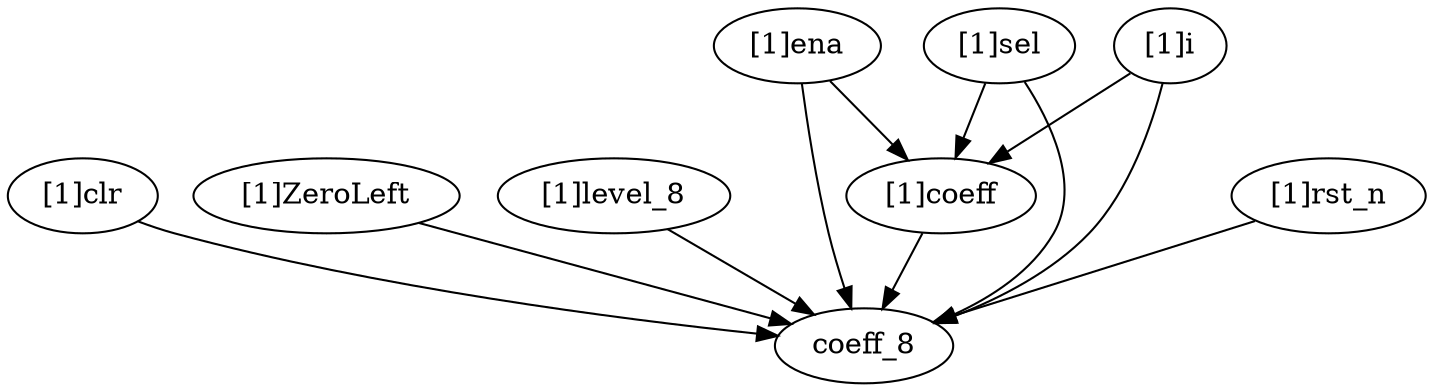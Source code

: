 strict digraph "" {
	"[1]clr"	 [complexity=2,
		importance=0.0909913361098,
		rank=0.0454956680549];
	coeff_8	 [complexity=0,
		importance=0.0250433246555,
		rank=0.0];
	"[1]clr" -> coeff_8;
	"[1]ZeroLeft"	 [complexity=5,
		importance=0.123648852329,
		rank=0.0247297704658];
	"[1]ZeroLeft" -> coeff_8;
	"[1]level_8"	 [complexity=2,
		importance=0.0409046867987,
		rank=0.0204523433993];
	"[1]level_8" -> coeff_8;
	"[1]ena"	 [complexity=4,
		importance=1.86510807928,
		rank=0.46627701982];
	"[1]ena" -> coeff_8;
	"[1]coeff"	 [complexity=2,
		importance=0.108779218655,
		rank=0.0543896093275];
	"[1]ena" -> "[1]coeff";
	"[1]sel"	 [complexity=4,
		importance=1.86510807928,
		rank=0.46627701982];
	"[1]sel" -> coeff_8;
	"[1]sel" -> "[1]coeff";
	"[1]coeff" -> coeff_8;
	"[1]i"	 [complexity=3,
		importance=1.75632886062,
		rank=0.585442953541];
	"[1]i" -> coeff_8;
	"[1]i" -> "[1]coeff";
	"[1]rst_n"	 [complexity=1,
		importance=0.116034660765,
		rank=0.116034660765];
	"[1]rst_n" -> coeff_8;
}
